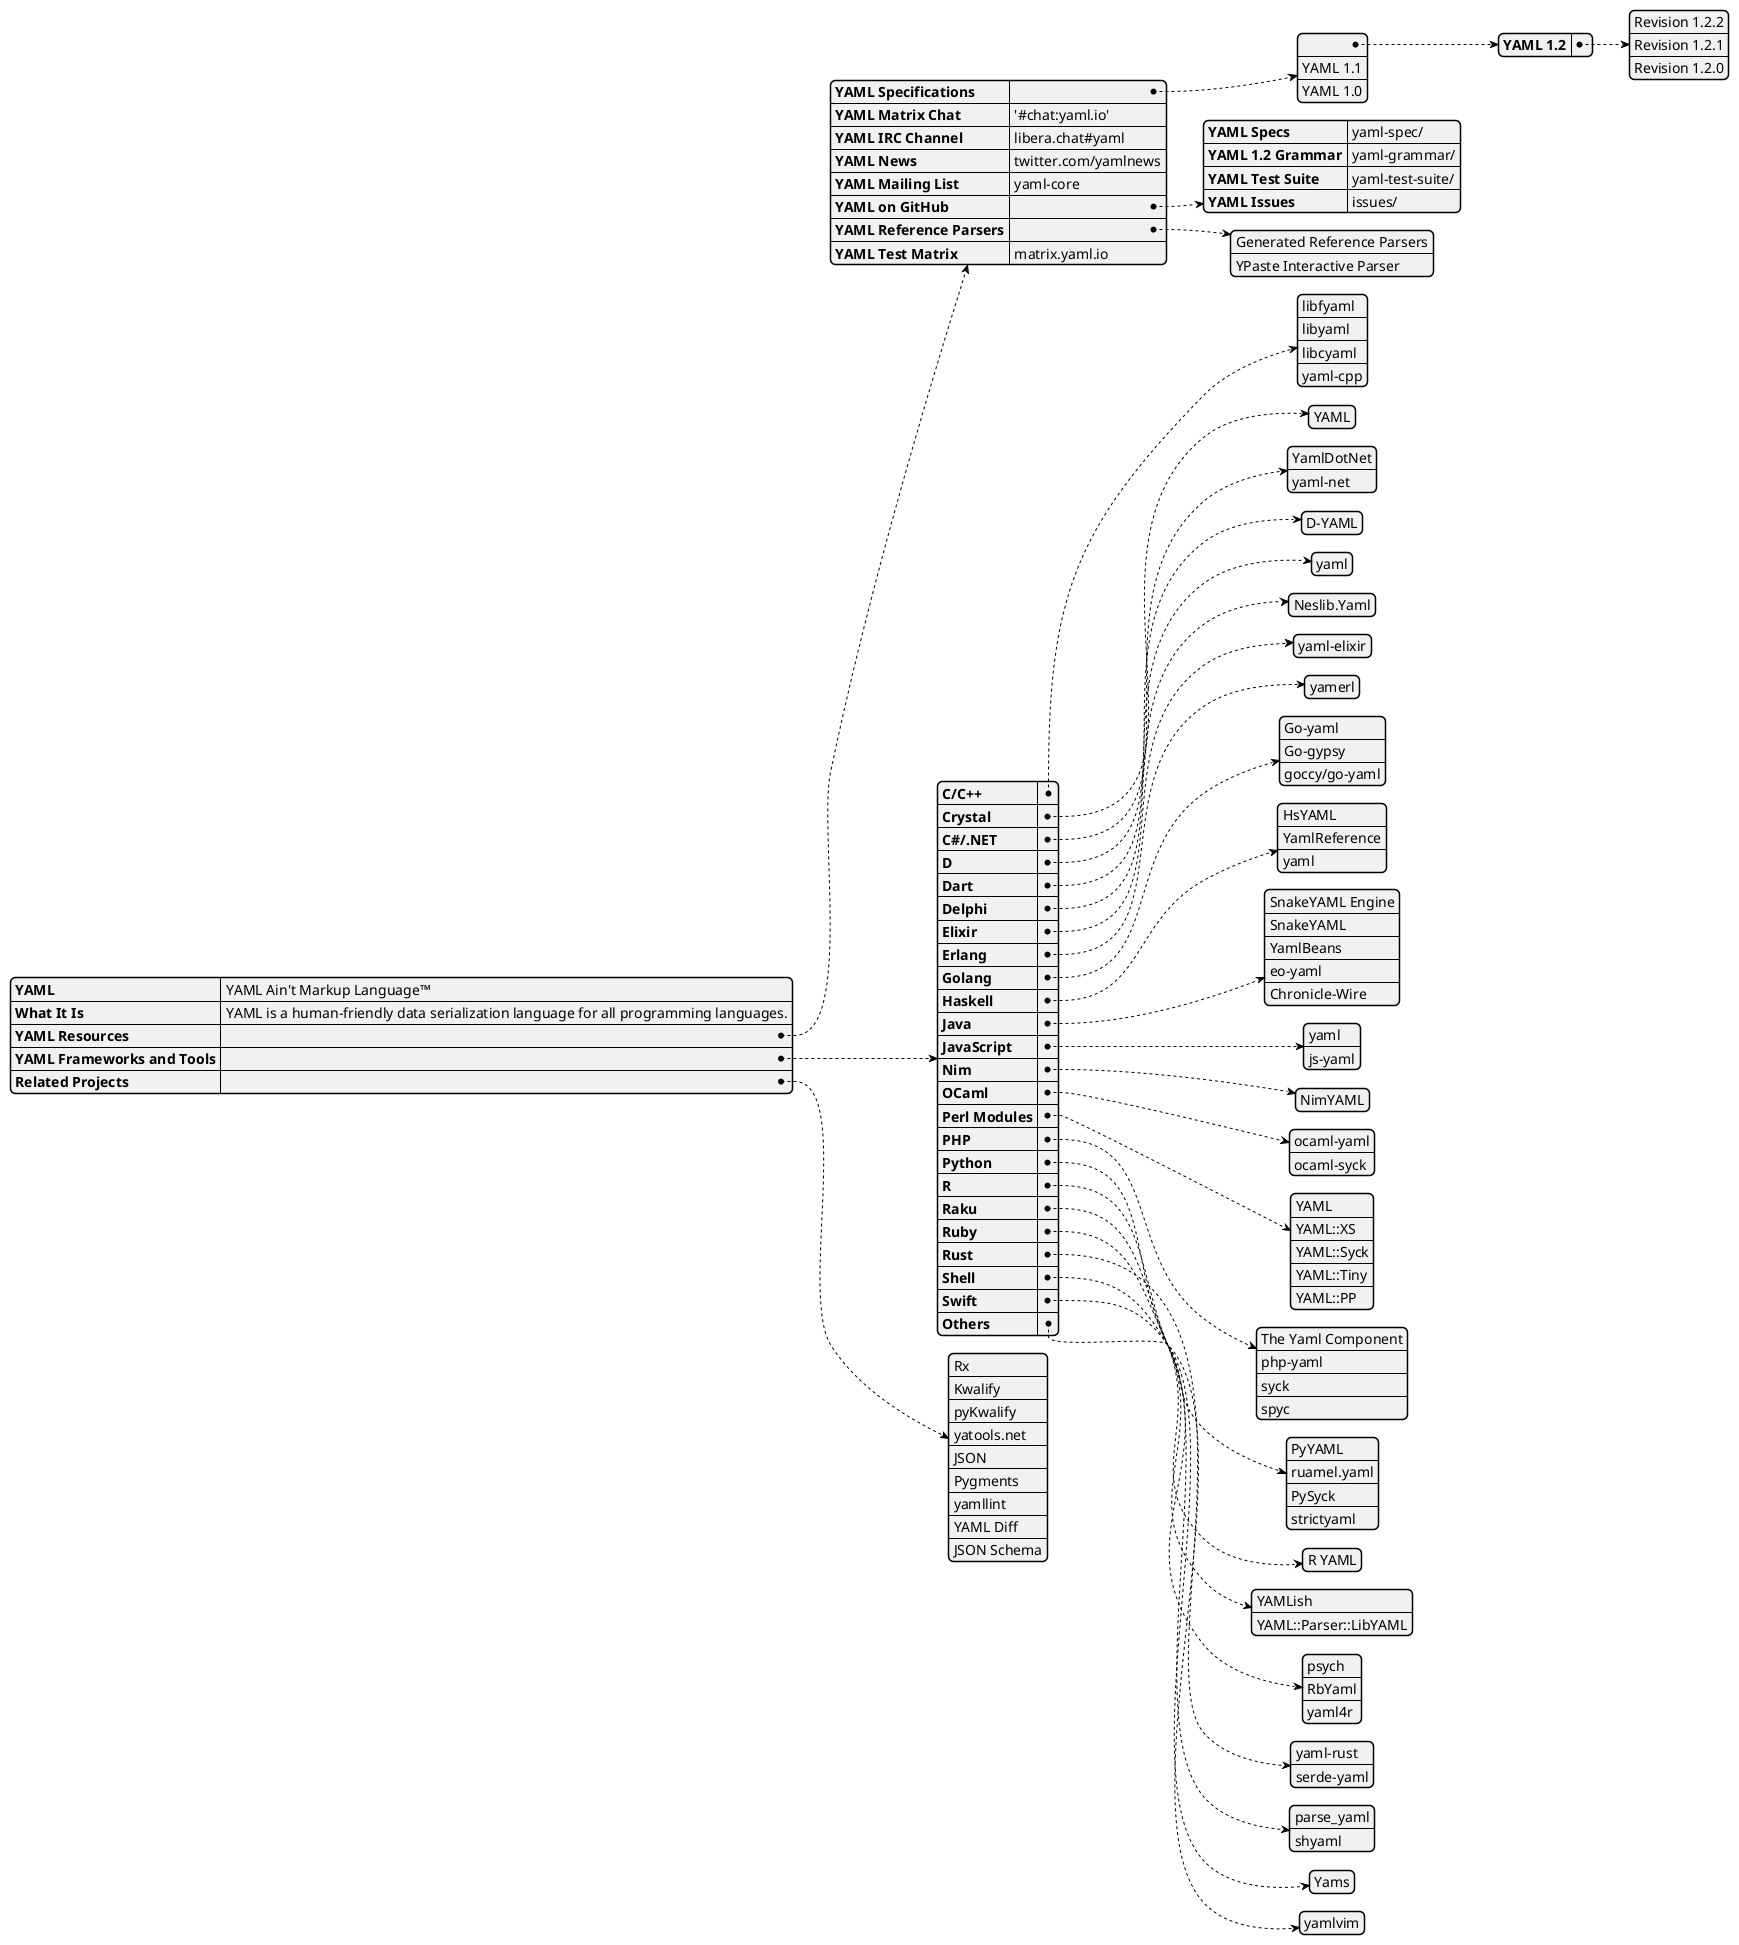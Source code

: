 @startyaml Complex_Yaml_org

# yaml.org

YAML: YAML Ain't Markup Language™

What It Is:
  YAML is a human-friendly data serialization
  language for all programming languages.

YAML Resources:
  YAML Specifications:
  - YAML 1.2:
    - Revision 1.2.2      # Oct 1, 2021 *New*
    - Revision 1.2.1      # Oct 1, 2009
    - Revision 1.2.0      # Jul 21, 2009
  - YAML 1.1
  - YAML 1.0

  YAML Matrix Chat:  '#chat:yaml.io'     # Our New Group Chat Room!
  YAML IRC Channel:  libera.chat#yaml    # The old chat
  YAML News:         twitter.com/yamlnews
  YAML Mailing List: yaml-core           # Obsolete, but historical

  YAML on GitHub:                        # github.com/yaml/
    YAML Specs:        yaml-spec/
    YAML 1.2 Grammar:  yaml-grammar/
    YAML Test Suite:   yaml-test-suite/
    YAML Issues:       issues/

  YAML Reference Parsers:
  - Generated Reference Parsers
  - YPaste Interactive Parser

  YAML Test Matrix:   matrix.yaml.io

YAML Frameworks and Tools:
  C/C++:
  - libfyaml      # "C" YAML 1.2 processor (YTS)
  - libyaml       # "C" Fast YAML 1.1 (YTS)
  - libcyaml      # YAML de/serialization of C data (using libyaml)
  - yaml-cpp      # C++ YAML 1.2 implementation

  Crystal:
  - YAML          # YAML 1.1 from the standard library

  C#/.NET:
  - YamlDotNet    # YAML 1.1/(1.2) library + serialization (YTS)
  - yaml-net      # YAML 1.1 library

  D:
  - D-YAML        # YAML 1.1 library w/ official community support (YTS)

  Dart:
  - yaml          # YAML package for Dart

  Delphi:
  - Neslib.Yaml   # YAML 1.1 Delphi binding to libyaml (YTS)

  Elixir:
  - yaml-elixir   # YAML support for the Elixir language

  Erlang:
  - yamerl        # YAML support for the Erlang language

  Golang:
  - Go-yaml       # YAML support for the Go language
  - Go-gypsy      # Simplified YAML parser written in Go
  - goccy/go-yaml # YAML 1.2 implementation in pure Go

  Haskell:
  - HsYAML         # YAML 1.2 implementation in pure Haskell (YTS)
  - YamlReference  # Haskell 1.2 reference parser
  - yaml           # YAML 1.1 Haskell framework (based on libyaml)

  Java:
  - SnakeYAML Engine  # Java 8+ / YAML 1.2
  - SnakeYAML         # Java 5 / YAML 1.1
  - YamlBeans         # To/from JavaBeans. YAML 1.0/1.1
  - eo-yaml           # YAML 1.2 for Java 8. Packaged as a Module (Java 9+)
  - Chronicle-Wire    # Java Implementation

  JavaScript:
  - yaml          # JavaScript parser/stringifier (YAML 1.2, 1.1) (YTS)
  - js-yaml       # Native PyYAML port to JavaScript (Demo)

  Nim:
  - NimYAML       # YAML 1.2 implementation in pure Nim (YTS)

  OCaml:
  - ocaml-yaml    # YAML 1.1/1.2 via libyaml bindings
  - ocaml-syck    # YAML 1.0 via syck bindings

  Perl Modules:
  - YAML          # Pure Perl YAML 1.0 Module
  - YAML::XS      # Binding to libyaml
  - YAML::Syck    # Binding to libsyck
  - YAML::Tiny    # A small YAML subset module
  - YAML::PP      # A YAML 1.2/1.1 processor (YTS)

  PHP:
  - The Yaml Component  # Symfony Yaml Component (YAML 1.2)
  - php-yaml      # libyaml bindings (YAML 1.1)
  - syck          # syck bindings (YAML 1.0)
  - spyc          # yaml loader/dumper (YAML 1.?)

  Python:
  - PyYAML        # YAML 1.1, pure python and libyaml binding
  - ruamel.yaml   # YAML 1.2, update of PyYAML; comments round-trip
  - PySyck        # YAML 1.0, syck binding
  - strictyaml    # Restricted YAML subset

  R:
  - R YAML        # libyaml wrapper

  Raku:
  - YAMLish       # Port of YAMLish to Raku
  - YAML::Parser::LibYAML  # LibYAML wrapper

  Ruby:
  - psych         # libyaml wrapper (in Ruby core for 1.9.2)
  - RbYaml        # YAML 1.1 (PyYAML Port)
  - yaml4r        # YAML 1.0, standard library syck binding

  Rust:
  - yaml-rust     # YAML 1.2 implementation in pure Rust
  - serde-yaml    # YAML de/serialization of structs

  Shell:
  - parse_yaml    # Simple YAML parser for Bash using sed and awk
  - shyaml        # Read YAML files - jq style

  Swift:
  - Yams          # libyaml wrapper

  Others:
  - yamlvim       # YAML dumper/emitter in pure vimscript

Related Projects:
  - Rx            # Multi-Language Schemata Tool for JSON/YAML
  - Kwalify       # Ruby Schemata Tool for JSON/YAML 
  - pyKwalify     # Python Schemata Tool for JSON/YAML
  - yatools.net   # Visual Studio editor for YAML
  - JSON          # Official JSON Website
  - Pygments      # Python language Syntax Colorizer /w YAML support
  - yamllint      # YAML Linter based on PyYAML
  - YAML Diff     # Semantically compare two YAML documents
  - JSON Schema   # YAML-compliant JSON standard for data validation
          
@endyaml